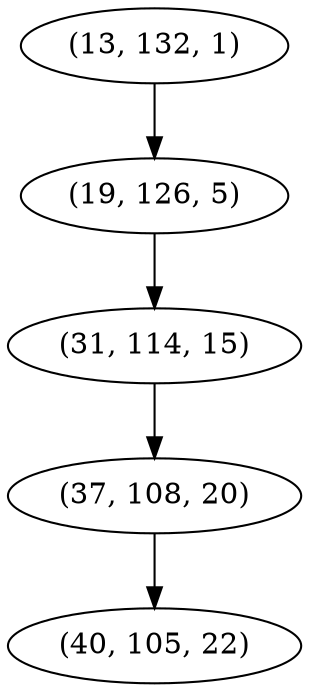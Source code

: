 digraph tree {
    "(13, 132, 1)";
    "(19, 126, 5)";
    "(31, 114, 15)";
    "(37, 108, 20)";
    "(40, 105, 22)";
    "(13, 132, 1)" -> "(19, 126, 5)";
    "(19, 126, 5)" -> "(31, 114, 15)";
    "(31, 114, 15)" -> "(37, 108, 20)";
    "(37, 108, 20)" -> "(40, 105, 22)";
}
